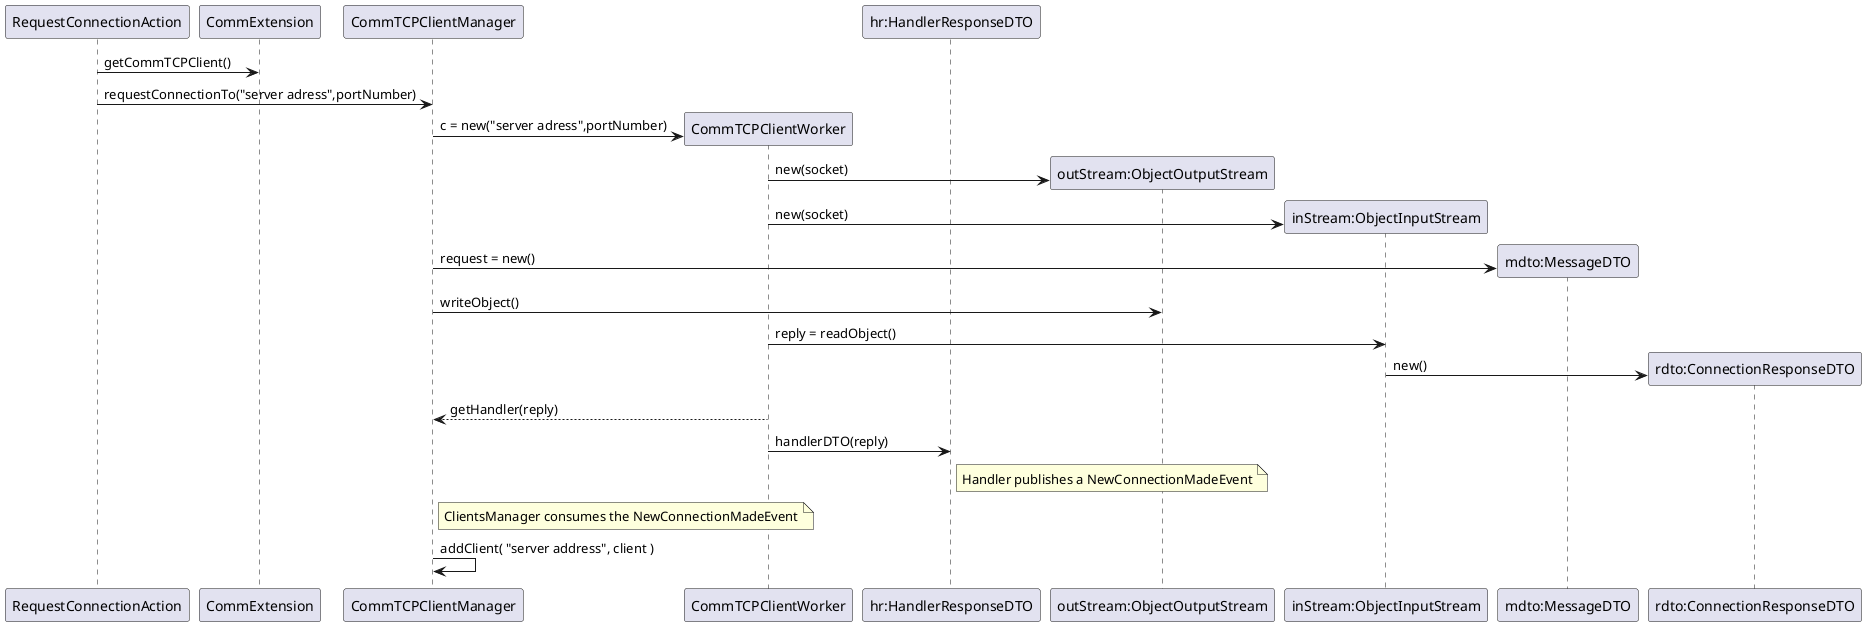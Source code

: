 @startuml us087_design1.png
    participant "RequestConnectionAction"
    participant "CommExtension"
    participant "CommTCPClientManager"
    participant "CommTCPClientWorker"
    participant "hr:HandlerResponseDTO" as HandlerResponseDTO
    participant "outStream:ObjectOutputStream" as ObjectOutputStream
    participant "inStream:ObjectInputStream" as ObjectInputStream
    participant "mdto:MessageDTO" as MessageDTO 
    participant "rdto:ConnectionResponseDTO" as ConnectionResponseDTO


    RequestConnectionAction -> CommExtension : getCommTCPClient()
    RequestConnectionAction -> CommTCPClientManager : requestConnectionTo("server adress",portNumber)
create CommTCPClientWorker
    CommTCPClientManager -> CommTCPClientWorker : c = new("server adress",portNumber)
create ObjectOutputStream    
    CommTCPClientWorker -> ObjectOutputStream : new(socket)
create ObjectInputStream
    CommTCPClientWorker -> ObjectInputStream : new(socket)
create MessageDTO
    CommTCPClientManager -> MessageDTO : request = new()
    CommTCPClientManager -> ObjectOutputStream : writeObject()
    CommTCPClientWorker -> ObjectInputStream : reply = readObject()
create ConnectionResponseDTO
    ObjectInputStream -> ConnectionResponseDTO : new()
    CommTCPClientManager <-- CommTCPClientWorker : getHandler(reply)
    CommTCPClientWorker -> HandlerResponseDTO : handlerDTO(reply)
note right of HandlerResponseDTO : Handler publishes a NewConnectionMadeEvent
note right of CommTCPClientManager : ClientsManager consumes the NewConnectionMadeEvent
    CommTCPClientManager -> CommTCPClientManager : addClient( "server address", client )
    
@enduml
